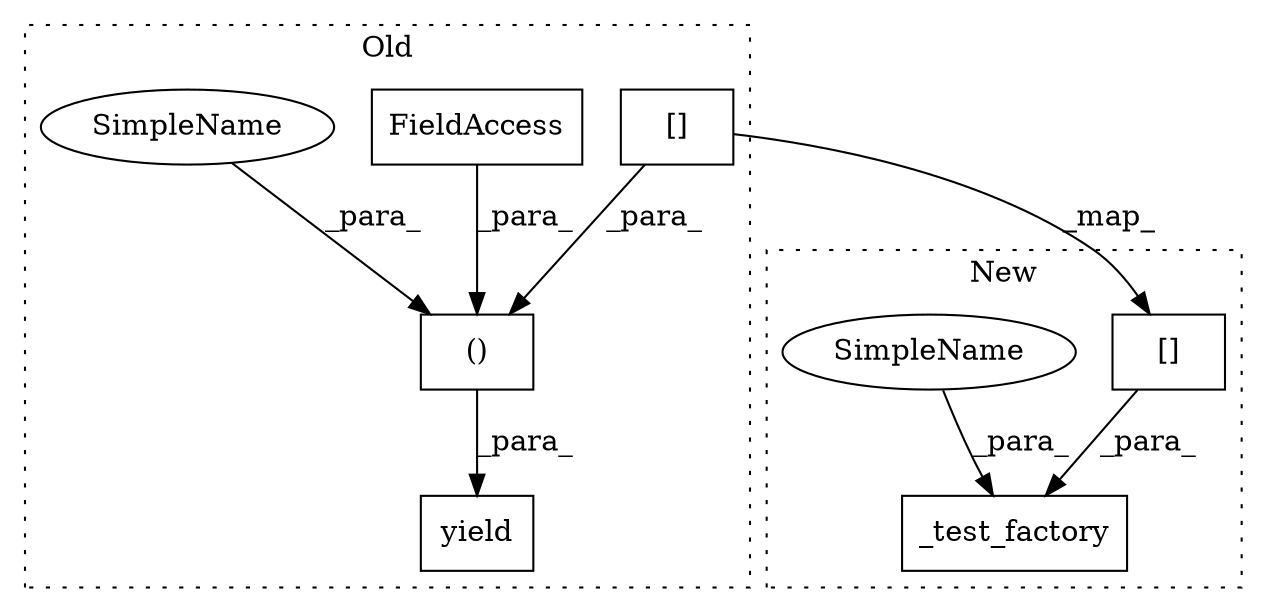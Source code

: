 digraph G {
subgraph cluster0 {
1 [label="yield" a="112" s="24529" l="14" shape="box"];
3 [label="()" a="106" s="24543" l="59" shape="box"];
4 [label="[]" a="2" s="24586,24601" l="12,1" shape="box"];
6 [label="FieldAccess" a="22" s="24543" l="13" shape="box"];
7 [label="SimpleName" a="42" s="24569" l="4" shape="ellipse"];
label = "Old";
style="dotted";
}
subgraph cluster1 {
2 [label="_test_factory" a="32" s="24547,24582" l="14,1" shape="box"];
5 [label="[]" a="2" s="24566,24581" l="12,1" shape="box"];
8 [label="SimpleName" a="42" s="24561" l="4" shape="ellipse"];
label = "New";
style="dotted";
}
3 -> 1 [label="_para_"];
4 -> 3 [label="_para_"];
4 -> 5 [label="_map_"];
5 -> 2 [label="_para_"];
6 -> 3 [label="_para_"];
7 -> 3 [label="_para_"];
8 -> 2 [label="_para_"];
}